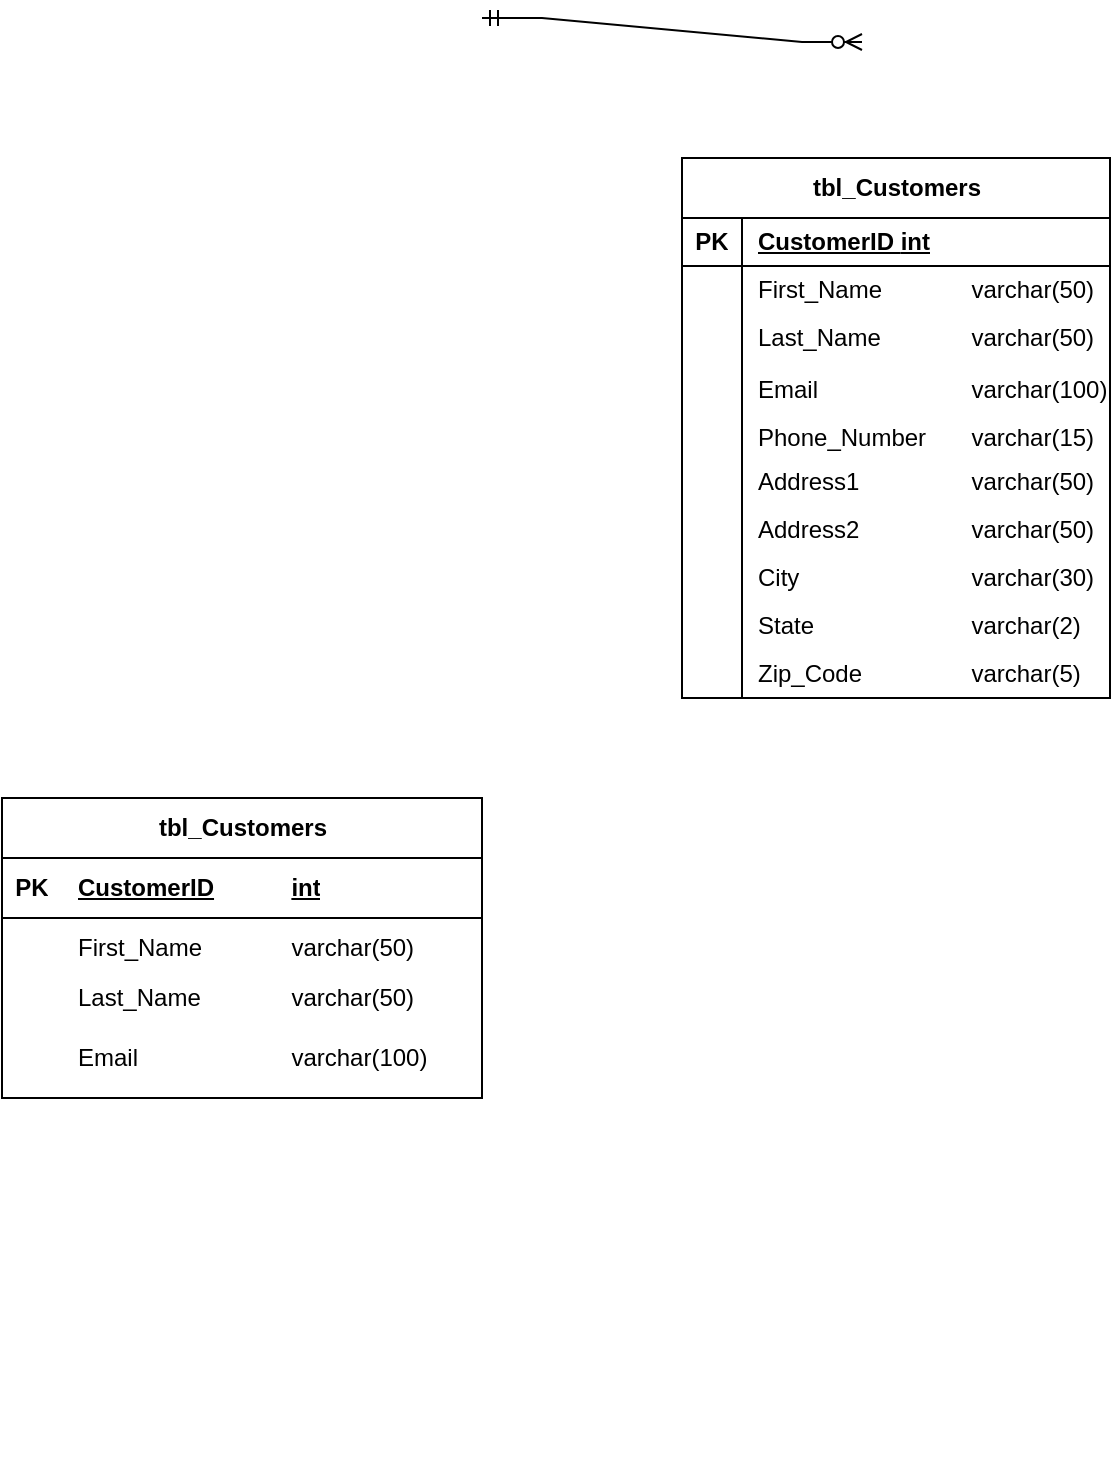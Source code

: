 <mxfile version="22.1.5" type="github">
  <diagram name="Page-1" id="yN-8CEZ-ahlFTU7p4GhJ">
    <mxGraphModel dx="1012" dy="645" grid="1" gridSize="10" guides="1" tooltips="1" connect="1" arrows="1" fold="1" page="1" pageScale="1" pageWidth="850" pageHeight="1100" math="0" shadow="0">
      <root>
        <mxCell id="0" />
        <mxCell id="1" parent="0" />
        <mxCell id="nG5yOjNzxIH1vcLrPPvf-18" value="tbl_Customers" style="shape=table;startSize=30;container=1;collapsible=1;childLayout=tableLayout;fixedRows=1;rowLines=0;fontStyle=1;align=center;resizeLast=1;html=1;" parent="1" vertex="1">
          <mxGeometry x="450" y="120" width="214" height="270" as="geometry" />
        </mxCell>
        <mxCell id="nG5yOjNzxIH1vcLrPPvf-19" value="" style="shape=tableRow;horizontal=0;startSize=0;swimlaneHead=0;swimlaneBody=0;fillColor=none;collapsible=0;dropTarget=0;points=[[0,0.5],[1,0.5]];portConstraint=eastwest;top=0;left=0;right=0;bottom=1;" parent="nG5yOjNzxIH1vcLrPPvf-18" vertex="1">
          <mxGeometry y="30" width="214" height="24" as="geometry" />
        </mxCell>
        <mxCell id="nG5yOjNzxIH1vcLrPPvf-20" value="PK" style="shape=partialRectangle;connectable=0;fillColor=none;top=0;left=0;bottom=0;right=0;fontStyle=1;overflow=hidden;whiteSpace=wrap;html=1;" parent="nG5yOjNzxIH1vcLrPPvf-19" vertex="1">
          <mxGeometry width="30" height="24" as="geometry">
            <mxRectangle width="30" height="24" as="alternateBounds" />
          </mxGeometry>
        </mxCell>
        <mxCell id="nG5yOjNzxIH1vcLrPPvf-21" value="CustomerID&#x9;&lt;span style=&quot;border-color: var(--border-color);&quot;&gt;&lt;/span&gt;int" style="shape=partialRectangle;connectable=0;fillColor=none;top=0;left=0;bottom=0;right=0;align=left;spacingLeft=6;fontStyle=5;overflow=hidden;whiteSpace=wrap;html=1;" parent="nG5yOjNzxIH1vcLrPPvf-19" vertex="1">
          <mxGeometry x="30" width="184" height="24" as="geometry">
            <mxRectangle width="184" height="24" as="alternateBounds" />
          </mxGeometry>
        </mxCell>
        <mxCell id="nG5yOjNzxIH1vcLrPPvf-22" value="" style="shape=tableRow;horizontal=0;startSize=0;swimlaneHead=0;swimlaneBody=0;fillColor=none;collapsible=0;dropTarget=0;points=[[0,0.5],[1,0.5]];portConstraint=eastwest;top=0;left=0;right=0;bottom=0;" parent="nG5yOjNzxIH1vcLrPPvf-18" vertex="1">
          <mxGeometry y="54" width="214" height="24" as="geometry" />
        </mxCell>
        <mxCell id="nG5yOjNzxIH1vcLrPPvf-23" value="" style="shape=partialRectangle;connectable=0;fillColor=none;top=0;left=0;bottom=0;right=0;editable=1;overflow=hidden;whiteSpace=wrap;html=1;" parent="nG5yOjNzxIH1vcLrPPvf-22" vertex="1">
          <mxGeometry width="30" height="24" as="geometry">
            <mxRectangle width="30" height="24" as="alternateBounds" />
          </mxGeometry>
        </mxCell>
        <mxCell id="nG5yOjNzxIH1vcLrPPvf-24" value="First_Name&#x9;&lt;span style=&quot;white-space: pre;&quot;&gt;&#x9;&lt;/span&gt;&lt;span style=&quot;white-space: pre;&quot;&gt;&#x9;&lt;/span&gt;&lt;span style=&quot;border-color: var(--border-color);&quot;&gt;&lt;/span&gt;varchar(50)" style="shape=partialRectangle;connectable=0;fillColor=none;top=0;left=0;bottom=0;right=0;align=left;spacingLeft=6;overflow=hidden;whiteSpace=wrap;html=1;" parent="nG5yOjNzxIH1vcLrPPvf-22" vertex="1">
          <mxGeometry x="30" width="184" height="24" as="geometry">
            <mxRectangle width="184" height="24" as="alternateBounds" />
          </mxGeometry>
        </mxCell>
        <mxCell id="nG5yOjNzxIH1vcLrPPvf-25" value="" style="shape=tableRow;horizontal=0;startSize=0;swimlaneHead=0;swimlaneBody=0;fillColor=none;collapsible=0;dropTarget=0;points=[[0,0.5],[1,0.5]];portConstraint=eastwest;top=0;left=0;right=0;bottom=0;" parent="nG5yOjNzxIH1vcLrPPvf-18" vertex="1">
          <mxGeometry y="78" width="214" height="24" as="geometry" />
        </mxCell>
        <mxCell id="nG5yOjNzxIH1vcLrPPvf-26" value="" style="shape=partialRectangle;connectable=0;fillColor=none;top=0;left=0;bottom=0;right=0;editable=1;overflow=hidden;whiteSpace=wrap;html=1;" parent="nG5yOjNzxIH1vcLrPPvf-25" vertex="1">
          <mxGeometry width="30" height="24" as="geometry">
            <mxRectangle width="30" height="24" as="alternateBounds" />
          </mxGeometry>
        </mxCell>
        <mxCell id="nG5yOjNzxIH1vcLrPPvf-27" value="Last_Name&#x9;&lt;span style=&quot;white-space: pre;&quot;&gt;&#x9;&lt;/span&gt;&lt;span style=&quot;white-space: pre;&quot;&gt;&#x9;&lt;/span&gt;&lt;span style=&quot;border-color: var(--border-color);&quot;&gt;&lt;/span&gt;varchar(50)" style="shape=partialRectangle;connectable=0;fillColor=none;top=0;left=0;bottom=0;right=0;align=left;spacingLeft=6;overflow=hidden;whiteSpace=wrap;html=1;" parent="nG5yOjNzxIH1vcLrPPvf-25" vertex="1">
          <mxGeometry x="30" width="184" height="24" as="geometry">
            <mxRectangle width="184" height="24" as="alternateBounds" />
          </mxGeometry>
        </mxCell>
        <mxCell id="nG5yOjNzxIH1vcLrPPvf-28" value="" style="shape=tableRow;horizontal=0;startSize=0;swimlaneHead=0;swimlaneBody=0;fillColor=none;collapsible=0;dropTarget=0;points=[[0,0.5],[1,0.5]];portConstraint=eastwest;top=0;left=0;right=0;bottom=0;strokeColor=default;" parent="nG5yOjNzxIH1vcLrPPvf-18" vertex="1">
          <mxGeometry y="102" width="214" height="28" as="geometry" />
        </mxCell>
        <mxCell id="nG5yOjNzxIH1vcLrPPvf-29" value="" style="shape=partialRectangle;connectable=0;fillColor=none;top=0;left=0;bottom=0;right=0;editable=1;overflow=hidden;whiteSpace=wrap;html=1;" parent="nG5yOjNzxIH1vcLrPPvf-28" vertex="1">
          <mxGeometry width="30" height="28" as="geometry">
            <mxRectangle width="30" height="28" as="alternateBounds" />
          </mxGeometry>
        </mxCell>
        <mxCell id="nG5yOjNzxIH1vcLrPPvf-30" value="Email&#x9;&lt;span style=&quot;white-space: pre;&quot;&gt;&#x9;&lt;/span&gt;&lt;span style=&quot;white-space: pre;&quot;&gt;&#x9;&lt;/span&gt;&lt;span style=&quot;white-space: pre;&quot;&gt;&#x9;&lt;/span&gt;&lt;span style=&quot;border-color: var(--border-color);&quot;&gt;&lt;/span&gt;varchar(100)" style="shape=partialRectangle;connectable=0;fillColor=none;top=0;left=0;bottom=0;right=0;align=left;spacingLeft=6;overflow=hidden;whiteSpace=wrap;html=1;" parent="nG5yOjNzxIH1vcLrPPvf-28" vertex="1">
          <mxGeometry x="30" width="184" height="28" as="geometry">
            <mxRectangle width="184" height="28" as="alternateBounds" />
          </mxGeometry>
        </mxCell>
        <mxCell id="1pU03YvxmxOZ_lnWLBFP-92" style="shape=tableRow;horizontal=0;startSize=0;swimlaneHead=0;swimlaneBody=0;fillColor=none;collapsible=0;dropTarget=0;points=[[0,0.5],[1,0.5]];portConstraint=eastwest;top=0;left=0;right=0;bottom=0;strokeColor=default;" vertex="1" parent="nG5yOjNzxIH1vcLrPPvf-18">
          <mxGeometry y="130" width="214" height="20" as="geometry" />
        </mxCell>
        <mxCell id="1pU03YvxmxOZ_lnWLBFP-93" style="shape=partialRectangle;connectable=0;fillColor=none;top=0;left=0;bottom=0;right=0;editable=1;overflow=hidden;whiteSpace=wrap;html=1;" vertex="1" parent="1pU03YvxmxOZ_lnWLBFP-92">
          <mxGeometry width="30" height="20" as="geometry">
            <mxRectangle width="30" height="20" as="alternateBounds" />
          </mxGeometry>
        </mxCell>
        <mxCell id="1pU03YvxmxOZ_lnWLBFP-94" value="Phone_Number&#x9;&lt;span style=&quot;white-space: pre;&quot;&gt;&#x9;&lt;/span&gt;varchar(15)" style="shape=partialRectangle;connectable=0;fillColor=none;top=0;left=0;bottom=0;right=0;align=left;spacingLeft=6;overflow=hidden;whiteSpace=wrap;html=1;" vertex="1" parent="1pU03YvxmxOZ_lnWLBFP-92">
          <mxGeometry x="30" width="184" height="20" as="geometry">
            <mxRectangle width="184" height="20" as="alternateBounds" />
          </mxGeometry>
        </mxCell>
        <mxCell id="1pU03YvxmxOZ_lnWLBFP-89" style="shape=tableRow;horizontal=0;startSize=0;swimlaneHead=0;swimlaneBody=0;fillColor=none;collapsible=0;dropTarget=0;points=[[0,0.5],[1,0.5]];portConstraint=eastwest;top=0;left=0;right=0;bottom=0;strokeColor=default;" vertex="1" parent="nG5yOjNzxIH1vcLrPPvf-18">
          <mxGeometry y="150" width="214" height="24" as="geometry" />
        </mxCell>
        <mxCell id="1pU03YvxmxOZ_lnWLBFP-90" style="shape=partialRectangle;connectable=0;fillColor=none;top=0;left=0;bottom=0;right=0;editable=1;overflow=hidden;whiteSpace=wrap;html=1;" vertex="1" parent="1pU03YvxmxOZ_lnWLBFP-89">
          <mxGeometry width="30" height="24" as="geometry">
            <mxRectangle width="30" height="24" as="alternateBounds" />
          </mxGeometry>
        </mxCell>
        <mxCell id="1pU03YvxmxOZ_lnWLBFP-91" value="Address1&#x9;&lt;span style=&quot;border-color: var(--border-color);&quot;&gt;&lt;span style=&quot;white-space: pre;&quot;&gt;&amp;nbsp;&amp;nbsp;&amp;nbsp;&amp;nbsp;&lt;span style=&quot;white-space: pre;&quot;&gt;&#x9;&lt;/span&gt;&lt;span style=&quot;white-space: pre;&quot;&gt;&#x9;&lt;/span&gt;&lt;/span&gt;&lt;/span&gt;&lt;span style=&quot;border-color: var(--border-color);&quot;&gt;&lt;/span&gt;varchar(50)" style="shape=partialRectangle;connectable=0;fillColor=none;top=0;left=0;bottom=0;right=0;align=left;spacingLeft=6;overflow=hidden;whiteSpace=wrap;html=1;" vertex="1" parent="1pU03YvxmxOZ_lnWLBFP-89">
          <mxGeometry x="30" width="184" height="24" as="geometry">
            <mxRectangle width="184" height="24" as="alternateBounds" />
          </mxGeometry>
        </mxCell>
        <mxCell id="1pU03YvxmxOZ_lnWLBFP-86" style="shape=tableRow;horizontal=0;startSize=0;swimlaneHead=0;swimlaneBody=0;fillColor=none;collapsible=0;dropTarget=0;points=[[0,0.5],[1,0.5]];portConstraint=eastwest;top=0;left=0;right=0;bottom=0;strokeColor=default;" vertex="1" parent="nG5yOjNzxIH1vcLrPPvf-18">
          <mxGeometry y="174" width="214" height="24" as="geometry" />
        </mxCell>
        <mxCell id="1pU03YvxmxOZ_lnWLBFP-87" style="shape=partialRectangle;connectable=0;fillColor=none;top=0;left=0;bottom=0;right=0;editable=1;overflow=hidden;whiteSpace=wrap;html=1;" vertex="1" parent="1pU03YvxmxOZ_lnWLBFP-86">
          <mxGeometry width="30" height="24" as="geometry">
            <mxRectangle width="30" height="24" as="alternateBounds" />
          </mxGeometry>
        </mxCell>
        <mxCell id="1pU03YvxmxOZ_lnWLBFP-88" value="Address2&#x9;&lt;span style=&quot;border-color: var(--border-color);&quot;&gt;&lt;span style=&quot;white-space: pre;&quot;&gt;&amp;nbsp;&amp;nbsp;&amp;nbsp;&amp;nbsp;&lt;/span&gt;&lt;/span&gt;&lt;span style=&quot;border-color: var(--border-color);&quot;&gt;&lt;span style=&quot;white-space: pre;&quot;&gt;&amp;nbsp;&amp;nbsp;&amp;nbsp;&amp;nbsp;&lt;span style=&quot;white-space: pre;&quot;&gt;&#x9;&lt;/span&gt;&lt;/span&gt;&lt;/span&gt;varchar(50)" style="shape=partialRectangle;connectable=0;fillColor=none;top=0;left=0;bottom=0;right=0;align=left;spacingLeft=6;overflow=hidden;whiteSpace=wrap;html=1;" vertex="1" parent="1pU03YvxmxOZ_lnWLBFP-86">
          <mxGeometry x="30" width="184" height="24" as="geometry">
            <mxRectangle width="184" height="24" as="alternateBounds" />
          </mxGeometry>
        </mxCell>
        <mxCell id="1pU03YvxmxOZ_lnWLBFP-83" style="shape=tableRow;horizontal=0;startSize=0;swimlaneHead=0;swimlaneBody=0;fillColor=none;collapsible=0;dropTarget=0;points=[[0,0.5],[1,0.5]];portConstraint=eastwest;top=0;left=0;right=0;bottom=0;strokeColor=default;" vertex="1" parent="nG5yOjNzxIH1vcLrPPvf-18">
          <mxGeometry y="198" width="214" height="24" as="geometry" />
        </mxCell>
        <mxCell id="1pU03YvxmxOZ_lnWLBFP-84" style="shape=partialRectangle;connectable=0;fillColor=none;top=0;left=0;bottom=0;right=0;editable=1;overflow=hidden;whiteSpace=wrap;html=1;" vertex="1" parent="1pU03YvxmxOZ_lnWLBFP-83">
          <mxGeometry width="30" height="24" as="geometry">
            <mxRectangle width="30" height="24" as="alternateBounds" />
          </mxGeometry>
        </mxCell>
        <mxCell id="1pU03YvxmxOZ_lnWLBFP-85" value="City&#x9;&lt;span style=&quot;border-color: var(--border-color);&quot;&gt;&lt;span style=&quot;white-space: pre;&quot;&gt;&amp;nbsp;&amp;nbsp;&amp;nbsp;&amp;nbsp;&lt;/span&gt;&lt;/span&gt;&lt;span style=&quot;border-color: var(--border-color);&quot;&gt;&lt;span style=&quot;white-space: pre;&quot;&gt;&amp;nbsp;&amp;nbsp;&amp;nbsp;&amp;nbsp;&lt;/span&gt;&lt;/span&gt;&lt;span style=&quot;border-color: var(--border-color);&quot;&gt;&lt;span style=&quot;white-space: pre;&quot;&gt;&amp;nbsp;&amp;nbsp;&amp;nbsp;&amp;nbsp;&lt;span style=&quot;white-space: pre;&quot;&gt;&#x9;&lt;/span&gt;&lt;span style=&quot;white-space: pre;&quot;&gt;&#x9;&lt;/span&gt;&lt;/span&gt;&lt;/span&gt;varchar(30)" style="shape=partialRectangle;connectable=0;fillColor=none;top=0;left=0;bottom=0;right=0;align=left;spacingLeft=6;overflow=hidden;whiteSpace=wrap;html=1;" vertex="1" parent="1pU03YvxmxOZ_lnWLBFP-83">
          <mxGeometry x="30" width="184" height="24" as="geometry">
            <mxRectangle width="184" height="24" as="alternateBounds" />
          </mxGeometry>
        </mxCell>
        <mxCell id="1pU03YvxmxOZ_lnWLBFP-80" style="shape=tableRow;horizontal=0;startSize=0;swimlaneHead=0;swimlaneBody=0;fillColor=none;collapsible=0;dropTarget=0;points=[[0,0.5],[1,0.5]];portConstraint=eastwest;top=0;left=0;right=0;bottom=0;strokeColor=default;" vertex="1" parent="nG5yOjNzxIH1vcLrPPvf-18">
          <mxGeometry y="222" width="214" height="24" as="geometry" />
        </mxCell>
        <mxCell id="1pU03YvxmxOZ_lnWLBFP-81" style="shape=partialRectangle;connectable=0;fillColor=none;top=0;left=0;bottom=0;right=0;editable=1;overflow=hidden;whiteSpace=wrap;html=1;" vertex="1" parent="1pU03YvxmxOZ_lnWLBFP-80">
          <mxGeometry width="30" height="24" as="geometry">
            <mxRectangle width="30" height="24" as="alternateBounds" />
          </mxGeometry>
        </mxCell>
        <mxCell id="1pU03YvxmxOZ_lnWLBFP-82" value="State&#x9;&lt;span style=&quot;white-space: pre;&quot;&gt;&#x9;&lt;/span&gt;&lt;span style=&quot;white-space: pre;&quot;&gt;&#x9;&lt;/span&gt;&lt;span style=&quot;white-space: pre;&quot;&gt;&#x9;&lt;/span&gt;&lt;span style=&quot;border-color: var(--border-color);&quot;&gt;&lt;/span&gt;varchar(2)" style="shape=partialRectangle;connectable=0;fillColor=none;top=0;left=0;bottom=0;right=0;align=left;spacingLeft=6;overflow=hidden;whiteSpace=wrap;html=1;" vertex="1" parent="1pU03YvxmxOZ_lnWLBFP-80">
          <mxGeometry x="30" width="184" height="24" as="geometry">
            <mxRectangle width="184" height="24" as="alternateBounds" />
          </mxGeometry>
        </mxCell>
        <mxCell id="1pU03YvxmxOZ_lnWLBFP-77" style="shape=tableRow;horizontal=0;startSize=0;swimlaneHead=0;swimlaneBody=0;fillColor=none;collapsible=0;dropTarget=0;points=[[0,0.5],[1,0.5]];portConstraint=eastwest;top=0;left=0;right=0;bottom=0;strokeColor=default;" vertex="1" parent="nG5yOjNzxIH1vcLrPPvf-18">
          <mxGeometry y="246" width="214" height="24" as="geometry" />
        </mxCell>
        <mxCell id="1pU03YvxmxOZ_lnWLBFP-78" style="shape=partialRectangle;connectable=0;fillColor=none;top=0;left=0;bottom=0;right=0;editable=1;overflow=hidden;whiteSpace=wrap;html=1;" vertex="1" parent="1pU03YvxmxOZ_lnWLBFP-77">
          <mxGeometry width="30" height="24" as="geometry">
            <mxRectangle width="30" height="24" as="alternateBounds" />
          </mxGeometry>
        </mxCell>
        <mxCell id="1pU03YvxmxOZ_lnWLBFP-79" value="Zip_Code&#x9;&lt;span style=&quot;white-space: pre;&quot;&gt;&#x9;&lt;/span&gt;&lt;span style=&quot;white-space: pre;&quot;&gt;&#x9;&lt;/span&gt;&lt;span style=&quot;border-color: var(--border-color);&quot;&gt;&lt;/span&gt;varchar(5)" style="shape=partialRectangle;connectable=0;fillColor=none;top=0;left=0;bottom=0;right=0;align=left;spacingLeft=6;overflow=hidden;whiteSpace=wrap;html=1;" vertex="1" parent="1pU03YvxmxOZ_lnWLBFP-77">
          <mxGeometry x="30" width="184" height="24" as="geometry">
            <mxRectangle width="184" height="24" as="alternateBounds" />
          </mxGeometry>
        </mxCell>
        <mxCell id="nG5yOjNzxIH1vcLrPPvf-31" value="" style="edgeStyle=entityRelationEdgeStyle;fontSize=12;html=1;endArrow=ERzeroToMany;startArrow=ERmandOne;rounded=0;entryX=0;entryY=0.5;entryDx=0;entryDy=0;" parent="1" edge="1">
          <mxGeometry width="100" height="100" relative="1" as="geometry">
            <mxPoint x="350" y="50" as="sourcePoint" />
            <mxPoint x="540" y="62" as="targetPoint" />
          </mxGeometry>
        </mxCell>
        <mxCell id="1pU03YvxmxOZ_lnWLBFP-49" value="" style="group;imageAspect=1;" vertex="1" connectable="0" parent="1">
          <mxGeometry x="110" y="440" width="240" height="340" as="geometry" />
        </mxCell>
        <object label="tbl_Customers" id="1pU03YvxmxOZ_lnWLBFP-50">
          <mxCell style="shape=table;startSize=30;container=1;collapsible=1;childLayout=tableLayout;fixedRows=1;rowLines=0;fontStyle=1;align=center;resizeLast=1;html=1;columnLines=0;" vertex="1" parent="1pU03YvxmxOZ_lnWLBFP-49">
            <mxGeometry width="240" height="150" as="geometry">
              <mxRectangle width="70" height="30" as="alternateBounds" />
            </mxGeometry>
          </mxCell>
        </object>
        <mxCell id="1pU03YvxmxOZ_lnWLBFP-51" value="" style="shape=tableRow;horizontal=0;startSize=0;swimlaneHead=0;swimlaneBody=0;fillColor=none;collapsible=0;dropTarget=0;points=[[0,0.5],[1,0.5]];portConstraint=eastwest;top=0;left=0;right=0;bottom=1;" vertex="1" parent="1pU03YvxmxOZ_lnWLBFP-50">
          <mxGeometry y="30" width="240" height="30" as="geometry" />
        </mxCell>
        <mxCell id="1pU03YvxmxOZ_lnWLBFP-52" value="PK" style="shape=partialRectangle;connectable=0;fillColor=none;top=0;left=0;bottom=0;right=0;fontStyle=1;overflow=hidden;whiteSpace=wrap;html=1;" vertex="1" parent="1pU03YvxmxOZ_lnWLBFP-51">
          <mxGeometry width="30" height="30" as="geometry">
            <mxRectangle width="30" height="30" as="alternateBounds" />
          </mxGeometry>
        </mxCell>
        <mxCell id="1pU03YvxmxOZ_lnWLBFP-53" value="CustomerID&lt;span style=&quot;white-space: pre;&quot;&gt;&#x9;&lt;span style=&quot;white-space: pre;&quot;&gt;&#x9;&lt;/span&gt;&lt;/span&gt;int" style="shape=partialRectangle;connectable=0;fillColor=none;top=0;left=0;bottom=0;right=0;align=left;spacingLeft=6;fontStyle=5;overflow=hidden;whiteSpace=wrap;html=1;" vertex="1" parent="1pU03YvxmxOZ_lnWLBFP-51">
          <mxGeometry x="30" width="210" height="30" as="geometry">
            <mxRectangle width="210" height="30" as="alternateBounds" />
          </mxGeometry>
        </mxCell>
        <mxCell id="1pU03YvxmxOZ_lnWLBFP-54" value="" style="shape=tableRow;horizontal=0;startSize=0;swimlaneHead=0;swimlaneBody=0;fillColor=none;collapsible=0;dropTarget=0;points=[[0,0.5],[1,0.5]];portConstraint=eastwest;top=0;left=0;right=0;bottom=0;" vertex="1" parent="1pU03YvxmxOZ_lnWLBFP-50">
          <mxGeometry y="60" width="240" height="30" as="geometry" />
        </mxCell>
        <mxCell id="1pU03YvxmxOZ_lnWLBFP-55" value="" style="shape=partialRectangle;connectable=0;fillColor=none;top=0;left=0;bottom=0;right=0;editable=1;overflow=hidden;whiteSpace=wrap;html=1;" vertex="1" parent="1pU03YvxmxOZ_lnWLBFP-54">
          <mxGeometry width="30" height="30" as="geometry">
            <mxRectangle width="30" height="30" as="alternateBounds" />
          </mxGeometry>
        </mxCell>
        <mxCell id="1pU03YvxmxOZ_lnWLBFP-56" value="&lt;span id=&quot;docs-internal-guid-1d566162-7fff-ff5a-b0f8-fcd0bff6a7b5&quot;&gt;&lt;/span&gt;&lt;span id=&quot;docs-internal-guid-1d566162-7fff-ff5a-b0f8-fcd0bff6a7b5&quot;&gt;&lt;/span&gt;&lt;span style=&quot;&quot;&gt;&lt;span style=&quot;&quot;&gt;First_Name&lt;span style=&quot;white-space: pre;&quot;&gt;&#x9;&lt;span style=&quot;white-space: pre;&quot;&gt;&#x9;&lt;/span&gt;&lt;/span&gt;&lt;/span&gt;&lt;/span&gt;varchar(50)" style="shape=partialRectangle;connectable=0;fillColor=none;top=0;left=0;bottom=0;right=0;align=left;spacingLeft=6;overflow=hidden;whiteSpace=wrap;html=1;" vertex="1" parent="1pU03YvxmxOZ_lnWLBFP-54">
          <mxGeometry x="30" width="210" height="30" as="geometry">
            <mxRectangle width="210" height="30" as="alternateBounds" />
          </mxGeometry>
        </mxCell>
        <mxCell id="1pU03YvxmxOZ_lnWLBFP-59" value="Email&lt;span style=&quot;white-space: pre;&quot;&gt;&#x9;&lt;span style=&quot;white-space: pre;&quot;&gt;&#x9;&lt;span style=&quot;white-space: pre;&quot;&gt;&#x9;&lt;/span&gt;&lt;/span&gt;&lt;/span&gt;varchar(100)" style="shape=partialRectangle;connectable=0;fillColor=none;top=0;left=0;bottom=0;right=0;align=left;spacingLeft=6;overflow=hidden;whiteSpace=wrap;html=1;" vertex="1" parent="1pU03YvxmxOZ_lnWLBFP-49">
          <mxGeometry x="30" y="110" width="200" height="40" as="geometry">
            <mxRectangle width="160" height="40" as="alternateBounds" />
          </mxGeometry>
        </mxCell>
        <mxCell id="1pU03YvxmxOZ_lnWLBFP-71" value="&lt;span style=&quot;border-color: var(--border-color);&quot;&gt;&lt;/span&gt;Last_Name&lt;span style=&quot;white-space: pre;&quot;&gt;&#x9;&lt;span style=&quot;white-space: pre;&quot;&gt;&#x9;&lt;/span&gt;&lt;/span&gt;varchar(50)" style="shape=partialRectangle;connectable=0;fillColor=none;top=0;left=0;bottom=0;right=0;align=left;spacingLeft=6;overflow=hidden;whiteSpace=wrap;html=1;" vertex="1" parent="1pU03YvxmxOZ_lnWLBFP-49">
          <mxGeometry x="30" y="80" width="200" height="40" as="geometry">
            <mxRectangle width="160" height="40" as="alternateBounds" />
          </mxGeometry>
        </mxCell>
      </root>
    </mxGraphModel>
  </diagram>
</mxfile>

